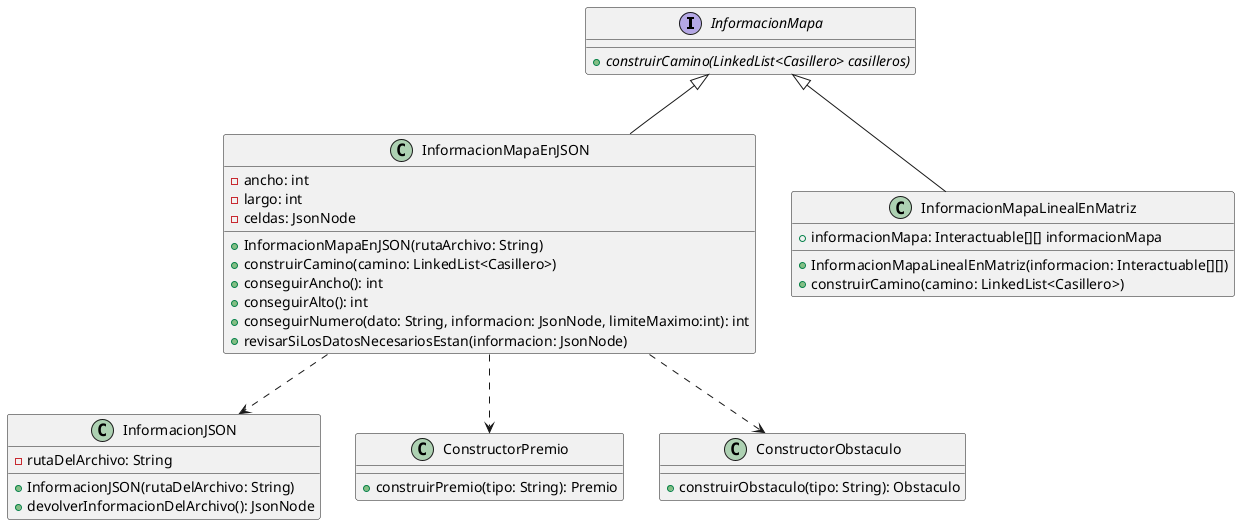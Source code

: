@startuml

interface InformacionMapa{
    +{abstract}construirCamino(LinkedList<Casillero> casilleros)
}

class InformacionMapaEnJSON{
    -ancho: int
    -largo: int
    -celdas: JsonNode
    +InformacionMapaEnJSON(rutaArchivo: String)
    +construirCamino(camino: LinkedList<Casillero>)
    +conseguirAncho(): int
    +conseguirAlto(): int
    +conseguirNumero(dato: String, informacion: JsonNode, limiteMaximo:int): int
    +revisarSiLosDatosNecesariosEstan(informacion: JsonNode)
}

class InformacionJSON{
    -rutaDelArchivo: String
    +InformacionJSON(rutaDelArchivo: String)
    +devolverInformacionDelArchivo(): JsonNode
}

class ConstructorPremio{
    +construirPremio(tipo: String): Premio
}

class ConstructorObstaculo{
    +construirObstaculo(tipo: String): Obstaculo
}

class InformacionMapaLinealEnMatriz{
    +informacionMapa: Interactuable[][] informacionMapa
    +InformacionMapaLinealEnMatriz(informacion: Interactuable[][])
    +construirCamino(camino: LinkedList<Casillero>)
}



InformacionMapa <|-- InformacionMapaEnJSON
InformacionMapa <|-- InformacionMapaLinealEnMatriz

InformacionMapaEnJSON ..> InformacionJSON
InformacionMapaEnJSON ..> ConstructorObstaculo
InformacionMapaEnJSON ..> ConstructorPremio

@enduml